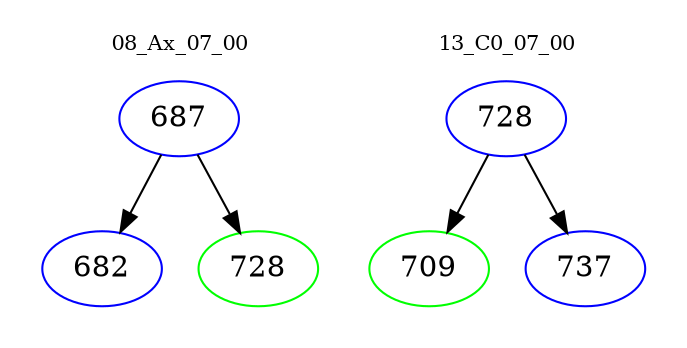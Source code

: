 digraph{
subgraph cluster_0 {
color = white
label = "08_Ax_07_00";
fontsize=10;
T0_687 [label="687", color="blue"]
T0_687 -> T0_682 [color="black"]
T0_682 [label="682", color="blue"]
T0_687 -> T0_728 [color="black"]
T0_728 [label="728", color="green"]
}
subgraph cluster_1 {
color = white
label = "13_C0_07_00";
fontsize=10;
T1_728 [label="728", color="blue"]
T1_728 -> T1_709 [color="black"]
T1_709 [label="709", color="green"]
T1_728 -> T1_737 [color="black"]
T1_737 [label="737", color="blue"]
}
}

